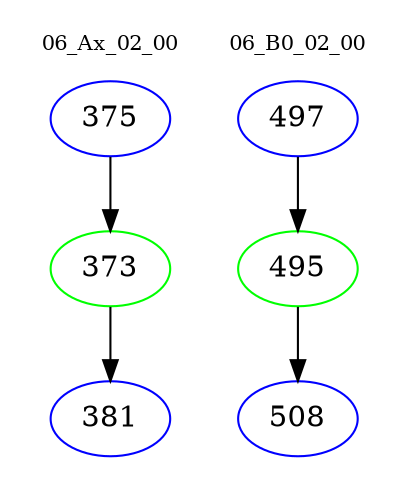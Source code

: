 digraph{
subgraph cluster_0 {
color = white
label = "06_Ax_02_00";
fontsize=10;
T0_375 [label="375", color="blue"]
T0_375 -> T0_373 [color="black"]
T0_373 [label="373", color="green"]
T0_373 -> T0_381 [color="black"]
T0_381 [label="381", color="blue"]
}
subgraph cluster_1 {
color = white
label = "06_B0_02_00";
fontsize=10;
T1_497 [label="497", color="blue"]
T1_497 -> T1_495 [color="black"]
T1_495 [label="495", color="green"]
T1_495 -> T1_508 [color="black"]
T1_508 [label="508", color="blue"]
}
}
